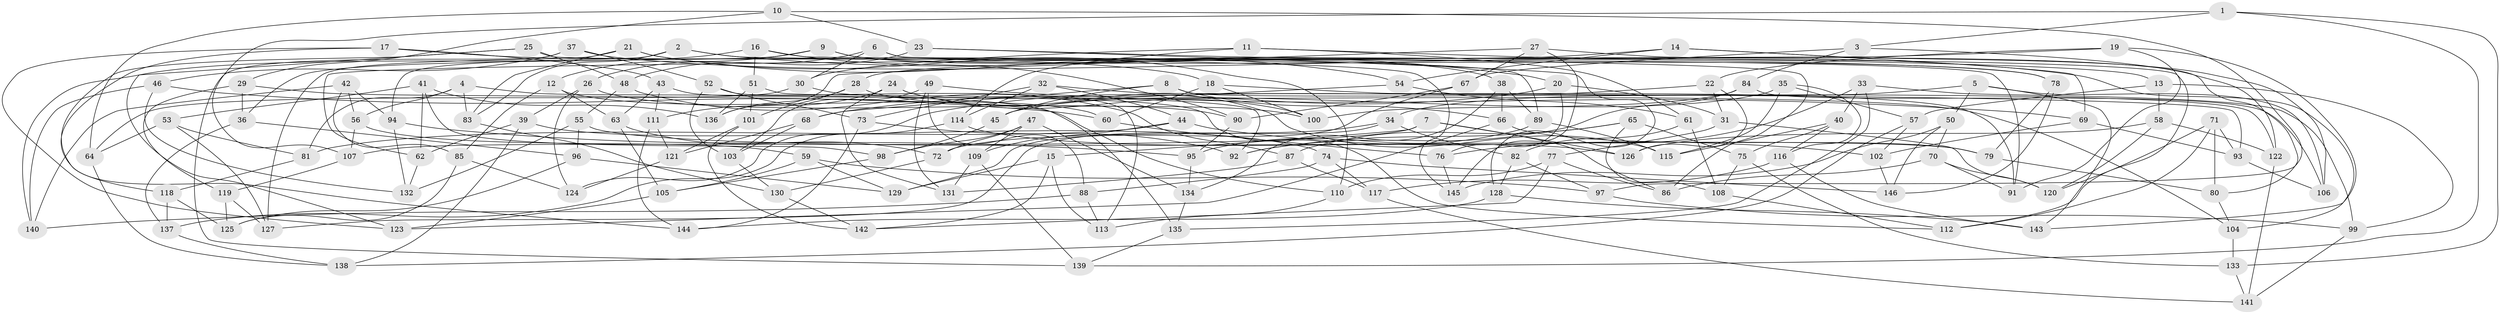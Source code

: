 // coarse degree distribution, {6: 0.5955056179775281, 4: 0.3595505617977528, 5: 0.0449438202247191}
// Generated by graph-tools (version 1.1) at 2025/42/03/06/25 10:42:25]
// undirected, 146 vertices, 292 edges
graph export_dot {
graph [start="1"]
  node [color=gray90,style=filled];
  1;
  2;
  3;
  4;
  5;
  6;
  7;
  8;
  9;
  10;
  11;
  12;
  13;
  14;
  15;
  16;
  17;
  18;
  19;
  20;
  21;
  22;
  23;
  24;
  25;
  26;
  27;
  28;
  29;
  30;
  31;
  32;
  33;
  34;
  35;
  36;
  37;
  38;
  39;
  40;
  41;
  42;
  43;
  44;
  45;
  46;
  47;
  48;
  49;
  50;
  51;
  52;
  53;
  54;
  55;
  56;
  57;
  58;
  59;
  60;
  61;
  62;
  63;
  64;
  65;
  66;
  67;
  68;
  69;
  70;
  71;
  72;
  73;
  74;
  75;
  76;
  77;
  78;
  79;
  80;
  81;
  82;
  83;
  84;
  85;
  86;
  87;
  88;
  89;
  90;
  91;
  92;
  93;
  94;
  95;
  96;
  97;
  98;
  99;
  100;
  101;
  102;
  103;
  104;
  105;
  106;
  107;
  108;
  109;
  110;
  111;
  112;
  113;
  114;
  115;
  116;
  117;
  118;
  119;
  120;
  121;
  122;
  123;
  124;
  125;
  126;
  127;
  128;
  129;
  130;
  131;
  132;
  133;
  134;
  135;
  136;
  137;
  138;
  139;
  140;
  141;
  142;
  143;
  144;
  145;
  146;
  1 -- 107;
  1 -- 3;
  1 -- 133;
  1 -- 139;
  2 -- 20;
  2 -- 94;
  2 -- 83;
  2 -- 145;
  3 -- 84;
  3 -- 67;
  3 -- 122;
  4 -- 135;
  4 -- 81;
  4 -- 56;
  4 -- 83;
  5 -- 106;
  5 -- 34;
  5 -- 143;
  5 -- 50;
  6 -- 30;
  6 -- 89;
  6 -- 112;
  6 -- 26;
  7 -- 126;
  7 -- 107;
  7 -- 15;
  7 -- 86;
  8 -- 122;
  8 -- 45;
  8 -- 68;
  8 -- 66;
  9 -- 12;
  9 -- 38;
  9 -- 78;
  9 -- 36;
  10 -- 23;
  10 -- 29;
  10 -- 97;
  10 -- 64;
  11 -- 114;
  11 -- 61;
  11 -- 30;
  11 -- 13;
  12 -- 60;
  12 -- 85;
  12 -- 63;
  13 -- 58;
  13 -- 99;
  13 -- 57;
  14 -- 28;
  14 -- 69;
  14 -- 54;
  14 -- 106;
  15 -- 129;
  15 -- 142;
  15 -- 113;
  16 -- 86;
  16 -- 140;
  16 -- 90;
  16 -- 51;
  17 -- 144;
  17 -- 18;
  17 -- 123;
  17 -- 43;
  18 -- 100;
  18 -- 60;
  18 -- 91;
  19 -- 62;
  19 -- 91;
  19 -- 22;
  19 -- 143;
  20 -- 76;
  20 -- 124;
  20 -- 31;
  21 -- 83;
  21 -- 127;
  21 -- 54;
  21 -- 110;
  22 -- 31;
  22 -- 45;
  22 -- 126;
  23 -- 128;
  23 -- 78;
  23 -- 48;
  24 -- 131;
  24 -- 115;
  24 -- 111;
  24 -- 100;
  25 -- 123;
  25 -- 48;
  25 -- 118;
  25 -- 91;
  26 -- 39;
  26 -- 90;
  26 -- 124;
  27 -- 67;
  27 -- 80;
  27 -- 145;
  27 -- 136;
  28 -- 136;
  28 -- 100;
  28 -- 101;
  29 -- 36;
  29 -- 110;
  29 -- 119;
  30 -- 104;
  30 -- 64;
  31 -- 77;
  31 -- 120;
  32 -- 73;
  32 -- 44;
  32 -- 114;
  32 -- 93;
  33 -- 135;
  33 -- 76;
  33 -- 40;
  33 -- 99;
  34 -- 82;
  34 -- 72;
  34 -- 127;
  35 -- 115;
  35 -- 57;
  35 -- 45;
  35 -- 116;
  36 -- 96;
  36 -- 137;
  37 -- 104;
  37 -- 139;
  37 -- 46;
  37 -- 52;
  38 -- 66;
  38 -- 134;
  38 -- 89;
  39 -- 62;
  39 -- 138;
  39 -- 74;
  40 -- 115;
  40 -- 116;
  40 -- 75;
  41 -- 98;
  41 -- 53;
  41 -- 62;
  41 -- 136;
  42 -- 56;
  42 -- 85;
  42 -- 94;
  42 -- 140;
  43 -- 63;
  43 -- 111;
  43 -- 112;
  44 -- 81;
  44 -- 109;
  44 -- 102;
  45 -- 98;
  46 -- 132;
  46 -- 60;
  46 -- 140;
  47 -- 134;
  47 -- 72;
  47 -- 109;
  47 -- 98;
  48 -- 55;
  48 -- 87;
  49 -- 69;
  49 -- 103;
  49 -- 88;
  49 -- 131;
  50 -- 145;
  50 -- 70;
  50 -- 146;
  51 -- 101;
  51 -- 92;
  51 -- 136;
  52 -- 113;
  52 -- 73;
  52 -- 103;
  53 -- 127;
  53 -- 64;
  53 -- 81;
  54 -- 68;
  54 -- 61;
  55 -- 96;
  55 -- 79;
  55 -- 132;
  56 -- 59;
  56 -- 107;
  57 -- 138;
  57 -- 102;
  58 -- 120;
  58 -- 126;
  58 -- 122;
  59 -- 129;
  59 -- 105;
  59 -- 97;
  60 -- 76;
  61 -- 82;
  61 -- 108;
  62 -- 132;
  63 -- 72;
  63 -- 105;
  64 -- 138;
  65 -- 92;
  65 -- 87;
  65 -- 75;
  65 -- 108;
  66 -- 79;
  66 -- 123;
  67 -- 129;
  67 -- 90;
  68 -- 103;
  68 -- 121;
  69 -- 93;
  69 -- 102;
  70 -- 120;
  70 -- 86;
  70 -- 91;
  71 -- 80;
  71 -- 120;
  71 -- 93;
  71 -- 112;
  72 -- 130;
  73 -- 144;
  73 -- 92;
  74 -- 146;
  74 -- 117;
  74 -- 88;
  75 -- 108;
  75 -- 133;
  76 -- 145;
  77 -- 142;
  77 -- 86;
  77 -- 110;
  78 -- 79;
  78 -- 146;
  79 -- 80;
  80 -- 104;
  81 -- 118;
  82 -- 97;
  82 -- 128;
  83 -- 130;
  84 -- 92;
  84 -- 100;
  84 -- 106;
  85 -- 125;
  85 -- 124;
  87 -- 117;
  87 -- 131;
  88 -- 113;
  88 -- 140;
  89 -- 95;
  89 -- 115;
  90 -- 95;
  93 -- 106;
  94 -- 95;
  94 -- 132;
  95 -- 134;
  96 -- 125;
  96 -- 129;
  97 -- 99;
  98 -- 105;
  99 -- 141;
  101 -- 121;
  101 -- 142;
  102 -- 146;
  103 -- 130;
  104 -- 133;
  105 -- 123;
  107 -- 119;
  108 -- 112;
  109 -- 131;
  109 -- 139;
  110 -- 113;
  111 -- 144;
  111 -- 121;
  114 -- 126;
  114 -- 137;
  116 -- 117;
  116 -- 143;
  117 -- 141;
  118 -- 125;
  118 -- 137;
  119 -- 125;
  119 -- 127;
  121 -- 124;
  122 -- 141;
  128 -- 144;
  128 -- 143;
  130 -- 142;
  133 -- 141;
  134 -- 135;
  135 -- 139;
  137 -- 138;
}
